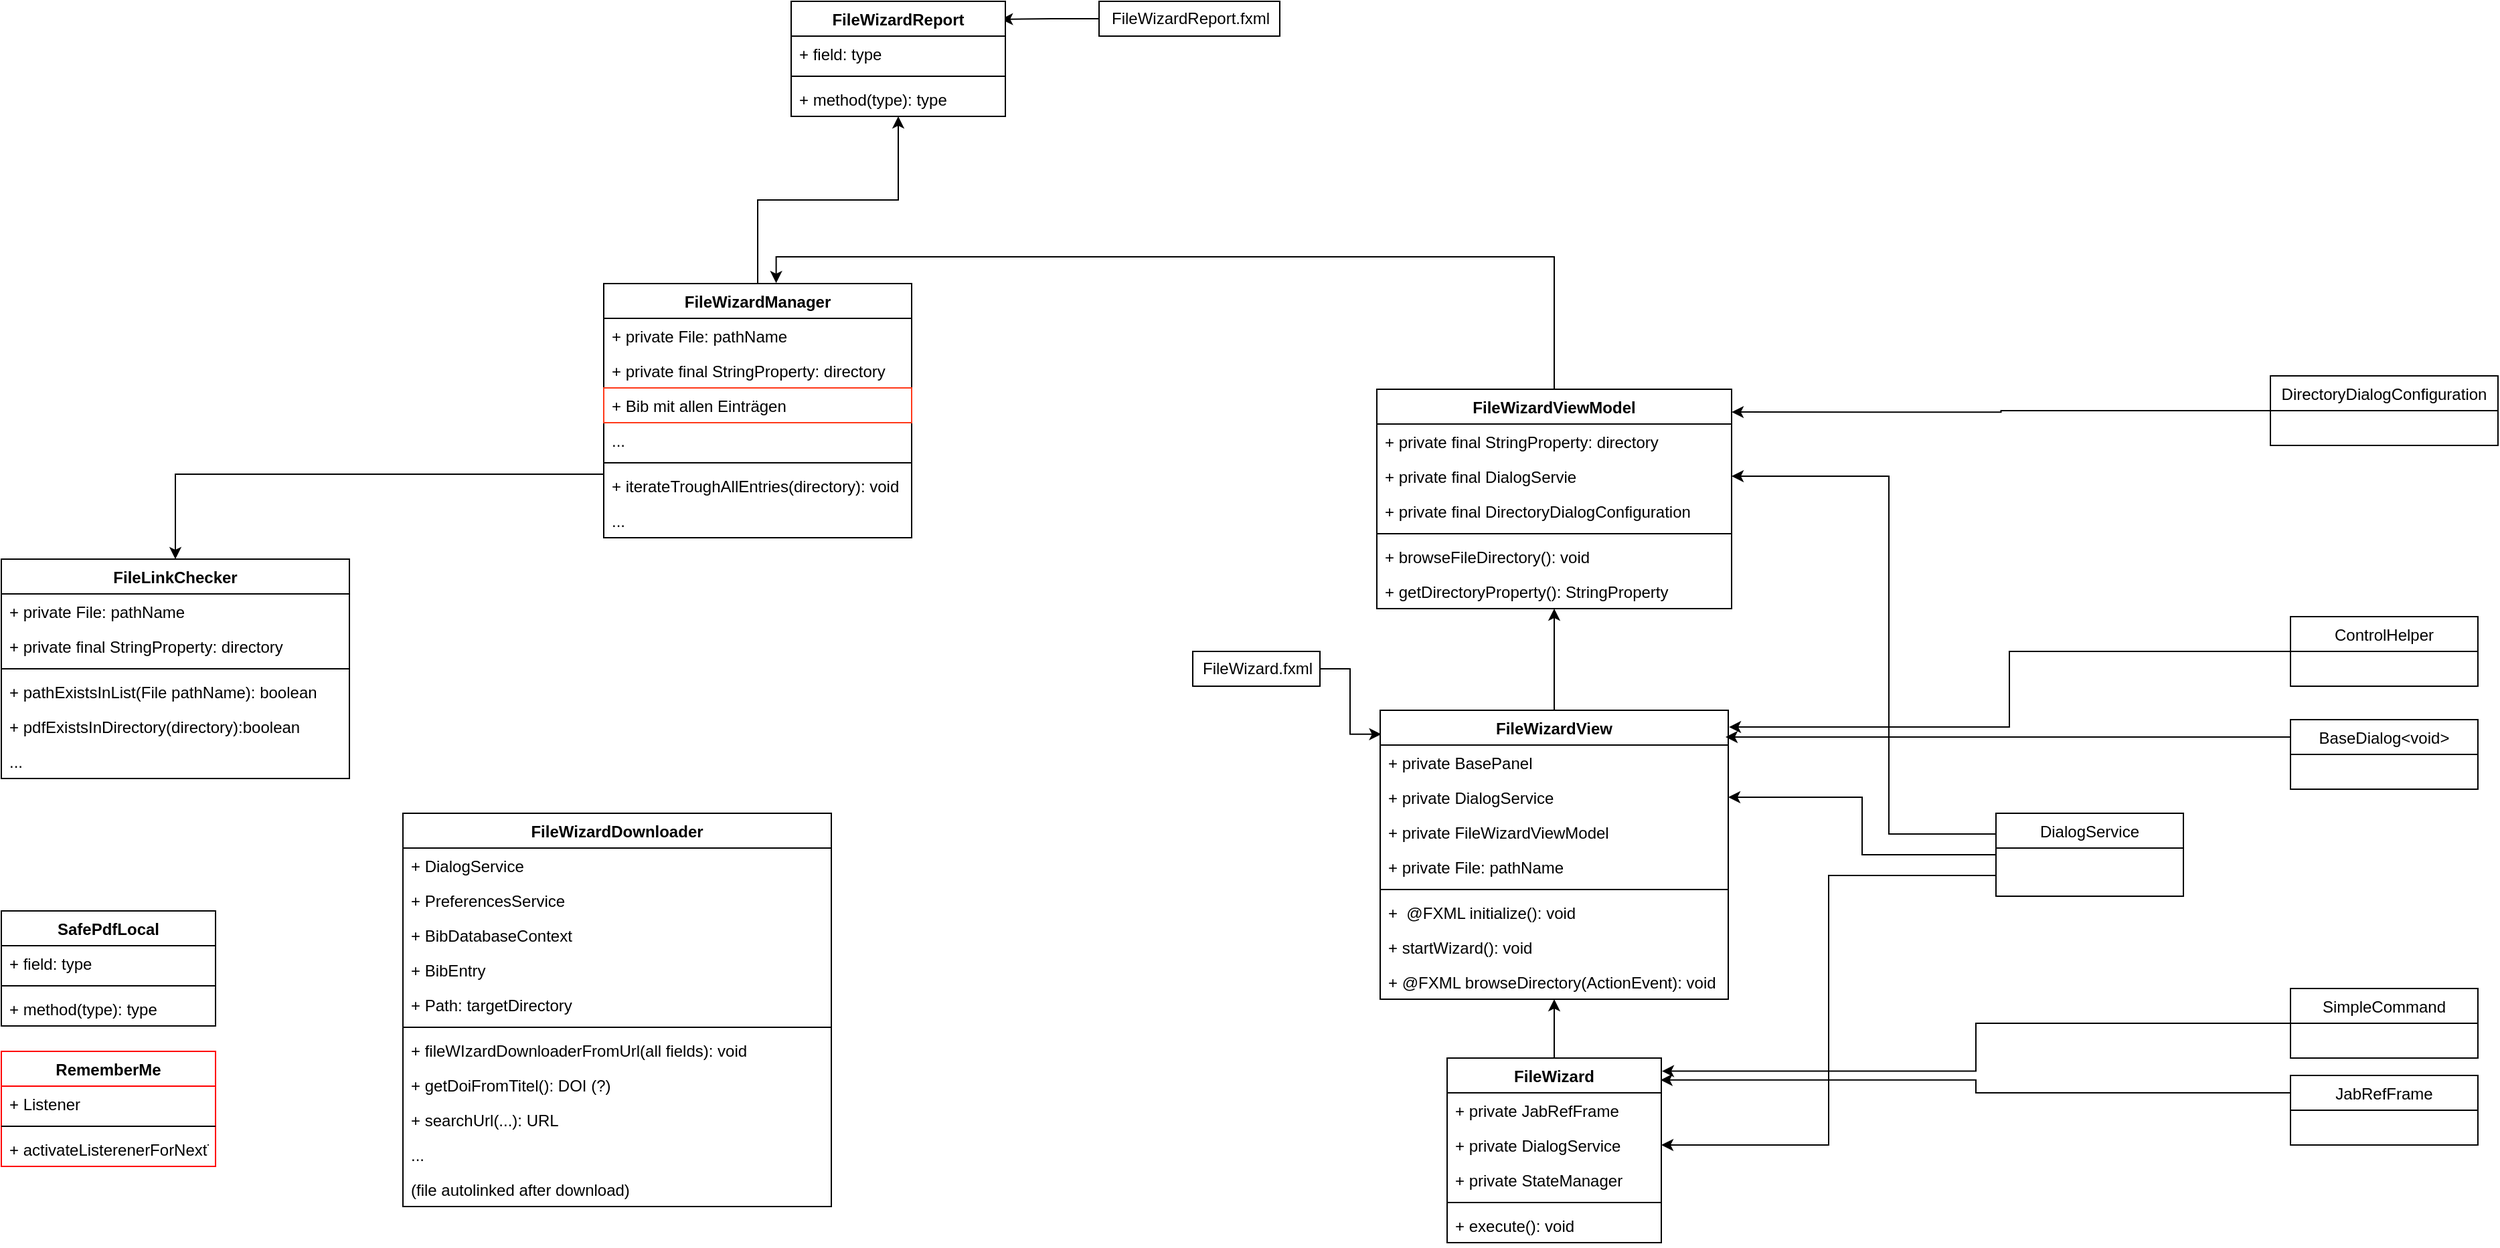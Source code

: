 <mxfile version="13.8.9-1" type="github">
  <diagram id="nH_de2U-jFfcsGRk_HyX" name="Page-1">
    <mxGraphModel dx="2398" dy="1882" grid="1" gridSize="10" guides="1" tooltips="1" connect="1" arrows="1" fold="1" page="1" pageScale="1" pageWidth="827" pageHeight="1169" math="0" shadow="0">
      <root>
        <mxCell id="0" />
        <mxCell id="1" parent="0" />
        <mxCell id="6ftEPY7mpiSn2tfnwOEc-1" style="edgeStyle=orthogonalEdgeStyle;rounded=0;orthogonalLoop=1;jettySize=auto;html=1;exitX=0;exitY=0.25;exitDx=0;exitDy=0;entryX=0.996;entryY=0.119;entryDx=0;entryDy=0;entryPerimeter=0;" edge="1" parent="1" source="6ftEPY7mpiSn2tfnwOEc-2" target="6ftEPY7mpiSn2tfnwOEc-16">
          <mxGeometry relative="1" as="geometry" />
        </mxCell>
        <mxCell id="6ftEPY7mpiSn2tfnwOEc-2" value="JabRefFrame" style="swimlane;fontStyle=0;childLayout=stackLayout;horizontal=1;startSize=26;fillColor=none;horizontalStack=0;resizeParent=1;resizeParentMax=0;resizeLast=0;collapsible=1;marginBottom=0;" vertex="1" parent="1">
          <mxGeometry x="1330" y="603" width="140" height="52" as="geometry" />
        </mxCell>
        <mxCell id="6ftEPY7mpiSn2tfnwOEc-3" style="edgeStyle=orthogonalEdgeStyle;rounded=0;orthogonalLoop=1;jettySize=auto;html=1;exitX=0;exitY=0.5;exitDx=0;exitDy=0;entryX=1.002;entryY=0.058;entryDx=0;entryDy=0;entryPerimeter=0;" edge="1" parent="1" source="6ftEPY7mpiSn2tfnwOEc-4" target="6ftEPY7mpiSn2tfnwOEc-6">
          <mxGeometry relative="1" as="geometry">
            <mxPoint x="901" y="340" as="targetPoint" />
          </mxGeometry>
        </mxCell>
        <mxCell id="6ftEPY7mpiSn2tfnwOEc-4" value="ControlHelper" style="swimlane;fontStyle=0;childLayout=stackLayout;horizontal=1;startSize=26;fillColor=none;horizontalStack=0;resizeParent=1;resizeParentMax=0;resizeLast=0;collapsible=1;marginBottom=0;" vertex="1" parent="1">
          <mxGeometry x="1330" y="260" width="140" height="52" as="geometry" />
        </mxCell>
        <mxCell id="6ftEPY7mpiSn2tfnwOEc-5" style="edgeStyle=orthogonalEdgeStyle;rounded=0;orthogonalLoop=1;jettySize=auto;html=1;exitX=0.5;exitY=0;exitDx=0;exitDy=0;" edge="1" parent="1" source="6ftEPY7mpiSn2tfnwOEc-6" target="6ftEPY7mpiSn2tfnwOEc-33">
          <mxGeometry relative="1" as="geometry" />
        </mxCell>
        <mxCell id="6ftEPY7mpiSn2tfnwOEc-6" value="FileWizardView" style="swimlane;fontStyle=1;align=center;verticalAlign=top;childLayout=stackLayout;horizontal=1;startSize=26;horizontalStack=0;resizeParent=1;resizeParentMax=0;resizeLast=0;collapsible=1;marginBottom=0;" vertex="1" parent="1">
          <mxGeometry x="650" y="330" width="260" height="216" as="geometry" />
        </mxCell>
        <mxCell id="6ftEPY7mpiSn2tfnwOEc-7" value="+ private BasePanel" style="text;strokeColor=none;fillColor=none;align=left;verticalAlign=top;spacingLeft=4;spacingRight=4;overflow=hidden;rotatable=0;points=[[0,0.5],[1,0.5]];portConstraint=eastwest;" vertex="1" parent="6ftEPY7mpiSn2tfnwOEc-6">
          <mxGeometry y="26" width="260" height="26" as="geometry" />
        </mxCell>
        <mxCell id="6ftEPY7mpiSn2tfnwOEc-8" value="+ private DialogService" style="text;strokeColor=none;fillColor=none;align=left;verticalAlign=top;spacingLeft=4;spacingRight=4;overflow=hidden;rotatable=0;points=[[0,0.5],[1,0.5]];portConstraint=eastwest;" vertex="1" parent="6ftEPY7mpiSn2tfnwOEc-6">
          <mxGeometry y="52" width="260" height="26" as="geometry" />
        </mxCell>
        <mxCell id="6ftEPY7mpiSn2tfnwOEc-9" value="+ private FileWizardViewModel" style="text;strokeColor=none;fillColor=none;align=left;verticalAlign=top;spacingLeft=4;spacingRight=4;overflow=hidden;rotatable=0;points=[[0,0.5],[1,0.5]];portConstraint=eastwest;" vertex="1" parent="6ftEPY7mpiSn2tfnwOEc-6">
          <mxGeometry y="78" width="260" height="26" as="geometry" />
        </mxCell>
        <mxCell id="6ftEPY7mpiSn2tfnwOEc-10" value="+ private File: pathName" style="text;strokeColor=none;fillColor=none;align=left;verticalAlign=top;spacingLeft=4;spacingRight=4;overflow=hidden;rotatable=0;points=[[0,0.5],[1,0.5]];portConstraint=eastwest;" vertex="1" parent="6ftEPY7mpiSn2tfnwOEc-6">
          <mxGeometry y="104" width="260" height="26" as="geometry" />
        </mxCell>
        <mxCell id="6ftEPY7mpiSn2tfnwOEc-11" value="" style="line;strokeWidth=1;fillColor=none;align=left;verticalAlign=middle;spacingTop=-1;spacingLeft=3;spacingRight=3;rotatable=0;labelPosition=right;points=[];portConstraint=eastwest;" vertex="1" parent="6ftEPY7mpiSn2tfnwOEc-6">
          <mxGeometry y="130" width="260" height="8" as="geometry" />
        </mxCell>
        <mxCell id="6ftEPY7mpiSn2tfnwOEc-12" value="+  @FXML initialize(): void" style="text;strokeColor=none;fillColor=none;align=left;verticalAlign=top;spacingLeft=4;spacingRight=4;overflow=hidden;rotatable=0;points=[[0,0.5],[1,0.5]];portConstraint=eastwest;" vertex="1" parent="6ftEPY7mpiSn2tfnwOEc-6">
          <mxGeometry y="138" width="260" height="26" as="geometry" />
        </mxCell>
        <mxCell id="6ftEPY7mpiSn2tfnwOEc-13" value="+ startWizard(): void" style="text;strokeColor=none;fillColor=none;align=left;verticalAlign=top;spacingLeft=4;spacingRight=4;overflow=hidden;rotatable=0;points=[[0,0.5],[1,0.5]];portConstraint=eastwest;" vertex="1" parent="6ftEPY7mpiSn2tfnwOEc-6">
          <mxGeometry y="164" width="260" height="26" as="geometry" />
        </mxCell>
        <mxCell id="6ftEPY7mpiSn2tfnwOEc-14" value="+ @FXML browseDirectory(ActionEvent): void" style="text;strokeColor=none;fillColor=none;align=left;verticalAlign=top;spacingLeft=4;spacingRight=4;overflow=hidden;rotatable=0;points=[[0,0.5],[1,0.5]];portConstraint=eastwest;" vertex="1" parent="6ftEPY7mpiSn2tfnwOEc-6">
          <mxGeometry y="190" width="260" height="26" as="geometry" />
        </mxCell>
        <mxCell id="6ftEPY7mpiSn2tfnwOEc-15" style="edgeStyle=orthogonalEdgeStyle;rounded=0;orthogonalLoop=1;jettySize=auto;html=1;exitX=0.5;exitY=0;exitDx=0;exitDy=0;" edge="1" parent="1" source="6ftEPY7mpiSn2tfnwOEc-16" target="6ftEPY7mpiSn2tfnwOEc-6">
          <mxGeometry relative="1" as="geometry" />
        </mxCell>
        <mxCell id="6ftEPY7mpiSn2tfnwOEc-16" value="FileWizard" style="swimlane;fontStyle=1;align=center;verticalAlign=top;childLayout=stackLayout;horizontal=1;startSize=26;horizontalStack=0;resizeParent=1;resizeParentMax=0;resizeLast=0;collapsible=1;marginBottom=0;" vertex="1" parent="1">
          <mxGeometry x="700" y="590" width="160" height="138" as="geometry" />
        </mxCell>
        <mxCell id="6ftEPY7mpiSn2tfnwOEc-17" value="+ private JabRefFrame" style="text;strokeColor=none;fillColor=none;align=left;verticalAlign=top;spacingLeft=4;spacingRight=4;overflow=hidden;rotatable=0;points=[[0,0.5],[1,0.5]];portConstraint=eastwest;" vertex="1" parent="6ftEPY7mpiSn2tfnwOEc-16">
          <mxGeometry y="26" width="160" height="26" as="geometry" />
        </mxCell>
        <mxCell id="6ftEPY7mpiSn2tfnwOEc-18" value="+ private DialogService" style="text;strokeColor=none;fillColor=none;align=left;verticalAlign=top;spacingLeft=4;spacingRight=4;overflow=hidden;rotatable=0;points=[[0,0.5],[1,0.5]];portConstraint=eastwest;" vertex="1" parent="6ftEPY7mpiSn2tfnwOEc-16">
          <mxGeometry y="52" width="160" height="26" as="geometry" />
        </mxCell>
        <mxCell id="6ftEPY7mpiSn2tfnwOEc-19" value="+ private StateManager" style="text;strokeColor=none;fillColor=none;align=left;verticalAlign=top;spacingLeft=4;spacingRight=4;overflow=hidden;rotatable=0;points=[[0,0.5],[1,0.5]];portConstraint=eastwest;" vertex="1" parent="6ftEPY7mpiSn2tfnwOEc-16">
          <mxGeometry y="78" width="160" height="26" as="geometry" />
        </mxCell>
        <mxCell id="6ftEPY7mpiSn2tfnwOEc-20" value="" style="line;strokeWidth=1;fillColor=none;align=left;verticalAlign=middle;spacingTop=-1;spacingLeft=3;spacingRight=3;rotatable=0;labelPosition=right;points=[];portConstraint=eastwest;" vertex="1" parent="6ftEPY7mpiSn2tfnwOEc-16">
          <mxGeometry y="104" width="160" height="8" as="geometry" />
        </mxCell>
        <mxCell id="6ftEPY7mpiSn2tfnwOEc-21" value="+ execute(): void" style="text;strokeColor=none;fillColor=none;align=left;verticalAlign=top;spacingLeft=4;spacingRight=4;overflow=hidden;rotatable=0;points=[[0,0.5],[1,0.5]];portConstraint=eastwest;" vertex="1" parent="6ftEPY7mpiSn2tfnwOEc-16">
          <mxGeometry y="112" width="160" height="26" as="geometry" />
        </mxCell>
        <mxCell id="6ftEPY7mpiSn2tfnwOEc-22" style="edgeStyle=orthogonalEdgeStyle;rounded=0;orthogonalLoop=1;jettySize=auto;html=1;exitX=0;exitY=0.5;exitDx=0;exitDy=0;entryX=0.979;entryY=0.156;entryDx=0;entryDy=0;entryPerimeter=0;" edge="1" parent="1" source="6ftEPY7mpiSn2tfnwOEc-23" target="6ftEPY7mpiSn2tfnwOEc-54">
          <mxGeometry relative="1" as="geometry" />
        </mxCell>
        <mxCell id="6ftEPY7mpiSn2tfnwOEc-23" value="FileWizardReport.fxml" style="html=1;" vertex="1" parent="1">
          <mxGeometry x="440" y="-200" width="135" height="26" as="geometry" />
        </mxCell>
        <mxCell id="6ftEPY7mpiSn2tfnwOEc-24" style="edgeStyle=orthogonalEdgeStyle;rounded=0;orthogonalLoop=1;jettySize=auto;html=1;exitX=1;exitY=0.5;exitDx=0;exitDy=0;entryX=0.003;entryY=0.083;entryDx=0;entryDy=0;entryPerimeter=0;" edge="1" parent="1" source="6ftEPY7mpiSn2tfnwOEc-25" target="6ftEPY7mpiSn2tfnwOEc-6">
          <mxGeometry relative="1" as="geometry" />
        </mxCell>
        <mxCell id="6ftEPY7mpiSn2tfnwOEc-25" value="FileWizard.fxml" style="html=1;" vertex="1" parent="1">
          <mxGeometry x="510" y="286" width="95" height="26" as="geometry" />
        </mxCell>
        <mxCell id="6ftEPY7mpiSn2tfnwOEc-26" style="edgeStyle=orthogonalEdgeStyle;rounded=0;orthogonalLoop=1;jettySize=auto;html=1;exitX=0;exitY=0.75;exitDx=0;exitDy=0;entryX=1;entryY=0.5;entryDx=0;entryDy=0;" edge="1" parent="1" source="6ftEPY7mpiSn2tfnwOEc-29" target="6ftEPY7mpiSn2tfnwOEc-18">
          <mxGeometry relative="1" as="geometry" />
        </mxCell>
        <mxCell id="6ftEPY7mpiSn2tfnwOEc-27" style="edgeStyle=orthogonalEdgeStyle;rounded=0;orthogonalLoop=1;jettySize=auto;html=1;exitX=0;exitY=0.5;exitDx=0;exitDy=0;entryX=1;entryY=0.5;entryDx=0;entryDy=0;" edge="1" parent="1" source="6ftEPY7mpiSn2tfnwOEc-29" target="6ftEPY7mpiSn2tfnwOEc-8">
          <mxGeometry relative="1" as="geometry" />
        </mxCell>
        <mxCell id="6ftEPY7mpiSn2tfnwOEc-28" style="edgeStyle=orthogonalEdgeStyle;rounded=0;orthogonalLoop=1;jettySize=auto;html=1;exitX=0;exitY=0.25;exitDx=0;exitDy=0;entryX=1;entryY=0.5;entryDx=0;entryDy=0;" edge="1" parent="1" source="6ftEPY7mpiSn2tfnwOEc-29" target="6ftEPY7mpiSn2tfnwOEc-35">
          <mxGeometry relative="1" as="geometry">
            <Array as="points">
              <mxPoint x="1030" y="423" />
              <mxPoint x="1030" y="155" />
            </Array>
          </mxGeometry>
        </mxCell>
        <mxCell id="6ftEPY7mpiSn2tfnwOEc-29" value="DialogService" style="swimlane;fontStyle=0;childLayout=stackLayout;horizontal=1;startSize=26;fillColor=none;horizontalStack=0;resizeParent=1;resizeParentMax=0;resizeLast=0;collapsible=1;marginBottom=0;" vertex="1" parent="1">
          <mxGeometry x="1110" y="407" width="140" height="62" as="geometry" />
        </mxCell>
        <mxCell id="6ftEPY7mpiSn2tfnwOEc-30" style="edgeStyle=orthogonalEdgeStyle;rounded=0;orthogonalLoop=1;jettySize=auto;html=1;exitX=0;exitY=0.5;exitDx=0;exitDy=0;entryX=1;entryY=0.104;entryDx=0;entryDy=0;entryPerimeter=0;" edge="1" parent="1" source="6ftEPY7mpiSn2tfnwOEc-31" target="6ftEPY7mpiSn2tfnwOEc-33">
          <mxGeometry relative="1" as="geometry" />
        </mxCell>
        <mxCell id="6ftEPY7mpiSn2tfnwOEc-31" value="DirectoryDialogConfiguration" style="swimlane;fontStyle=0;childLayout=stackLayout;horizontal=1;startSize=26;fillColor=none;horizontalStack=0;resizeParent=1;resizeParentMax=0;resizeLast=0;collapsible=1;marginBottom=0;" vertex="1" parent="1">
          <mxGeometry x="1315" y="80" width="170" height="52" as="geometry" />
        </mxCell>
        <mxCell id="6ftEPY7mpiSn2tfnwOEc-32" style="edgeStyle=orthogonalEdgeStyle;rounded=0;orthogonalLoop=1;jettySize=auto;html=1;exitX=0.5;exitY=0;exitDx=0;exitDy=0;entryX=0.56;entryY=-0.002;entryDx=0;entryDy=0;entryPerimeter=0;" edge="1" parent="1" source="6ftEPY7mpiSn2tfnwOEc-33" target="6ftEPY7mpiSn2tfnwOEc-46">
          <mxGeometry relative="1" as="geometry" />
        </mxCell>
        <mxCell id="6ftEPY7mpiSn2tfnwOEc-33" value="FileWizardViewModel" style="swimlane;fontStyle=1;align=center;verticalAlign=top;childLayout=stackLayout;horizontal=1;startSize=26;horizontalStack=0;resizeParent=1;resizeParentMax=0;resizeLast=0;collapsible=1;marginBottom=0;" vertex="1" parent="1">
          <mxGeometry x="647.5" y="90" width="265" height="164" as="geometry" />
        </mxCell>
        <mxCell id="6ftEPY7mpiSn2tfnwOEc-34" value="+ private final StringProperty: directory" style="text;strokeColor=none;fillColor=none;align=left;verticalAlign=top;spacingLeft=4;spacingRight=4;overflow=hidden;rotatable=0;points=[[0,0.5],[1,0.5]];portConstraint=eastwest;" vertex="1" parent="6ftEPY7mpiSn2tfnwOEc-33">
          <mxGeometry y="26" width="265" height="26" as="geometry" />
        </mxCell>
        <mxCell id="6ftEPY7mpiSn2tfnwOEc-35" value="+ private final DialogServie" style="text;strokeColor=none;fillColor=none;align=left;verticalAlign=top;spacingLeft=4;spacingRight=4;overflow=hidden;rotatable=0;points=[[0,0.5],[1,0.5]];portConstraint=eastwest;" vertex="1" parent="6ftEPY7mpiSn2tfnwOEc-33">
          <mxGeometry y="52" width="265" height="26" as="geometry" />
        </mxCell>
        <mxCell id="6ftEPY7mpiSn2tfnwOEc-36" value="+ private final DirectoryDialogConfiguration" style="text;strokeColor=none;fillColor=none;align=left;verticalAlign=top;spacingLeft=4;spacingRight=4;overflow=hidden;rotatable=0;points=[[0,0.5],[1,0.5]];portConstraint=eastwest;" vertex="1" parent="6ftEPY7mpiSn2tfnwOEc-33">
          <mxGeometry y="78" width="265" height="26" as="geometry" />
        </mxCell>
        <mxCell id="6ftEPY7mpiSn2tfnwOEc-37" value="" style="line;strokeWidth=1;fillColor=none;align=left;verticalAlign=middle;spacingTop=-1;spacingLeft=3;spacingRight=3;rotatable=0;labelPosition=right;points=[];portConstraint=eastwest;" vertex="1" parent="6ftEPY7mpiSn2tfnwOEc-33">
          <mxGeometry y="104" width="265" height="8" as="geometry" />
        </mxCell>
        <mxCell id="6ftEPY7mpiSn2tfnwOEc-38" value="+ browseFileDirectory(): void" style="text;strokeColor=none;fillColor=none;align=left;verticalAlign=top;spacingLeft=4;spacingRight=4;overflow=hidden;rotatable=0;points=[[0,0.5],[1,0.5]];portConstraint=eastwest;" vertex="1" parent="6ftEPY7mpiSn2tfnwOEc-33">
          <mxGeometry y="112" width="265" height="26" as="geometry" />
        </mxCell>
        <mxCell id="6ftEPY7mpiSn2tfnwOEc-39" value="+ getDirectoryProperty(): StringProperty " style="text;strokeColor=none;fillColor=none;align=left;verticalAlign=top;spacingLeft=4;spacingRight=4;overflow=hidden;rotatable=0;points=[[0,0.5],[1,0.5]];portConstraint=eastwest;" vertex="1" parent="6ftEPY7mpiSn2tfnwOEc-33">
          <mxGeometry y="138" width="265" height="26" as="geometry" />
        </mxCell>
        <mxCell id="6ftEPY7mpiSn2tfnwOEc-40" style="edgeStyle=orthogonalEdgeStyle;rounded=0;orthogonalLoop=1;jettySize=auto;html=1;exitX=0;exitY=0.25;exitDx=0;exitDy=0;" edge="1" parent="1" source="6ftEPY7mpiSn2tfnwOEc-41">
          <mxGeometry relative="1" as="geometry">
            <mxPoint x="908" y="350" as="targetPoint" />
            <Array as="points">
              <mxPoint x="908" y="350" />
            </Array>
          </mxGeometry>
        </mxCell>
        <mxCell id="6ftEPY7mpiSn2tfnwOEc-41" value="BaseDialog&lt;void&gt;" style="swimlane;fontStyle=0;childLayout=stackLayout;horizontal=1;startSize=26;fillColor=none;horizontalStack=0;resizeParent=1;resizeParentMax=0;resizeLast=0;collapsible=1;marginBottom=0;" vertex="1" parent="1">
          <mxGeometry x="1330" y="337" width="140" height="52" as="geometry" />
        </mxCell>
        <mxCell id="6ftEPY7mpiSn2tfnwOEc-42" style="edgeStyle=orthogonalEdgeStyle;rounded=0;orthogonalLoop=1;jettySize=auto;html=1;exitX=0;exitY=0.5;exitDx=0;exitDy=0;entryX=1.003;entryY=0.071;entryDx=0;entryDy=0;entryPerimeter=0;" edge="1" parent="1" source="6ftEPY7mpiSn2tfnwOEc-43" target="6ftEPY7mpiSn2tfnwOEc-16">
          <mxGeometry relative="1" as="geometry" />
        </mxCell>
        <mxCell id="6ftEPY7mpiSn2tfnwOEc-43" value="SimpleCommand" style="swimlane;fontStyle=0;childLayout=stackLayout;horizontal=1;startSize=26;fillColor=none;horizontalStack=0;resizeParent=1;resizeParentMax=0;resizeLast=0;collapsible=1;marginBottom=0;" vertex="1" parent="1">
          <mxGeometry x="1330" y="538" width="140" height="52" as="geometry" />
        </mxCell>
        <mxCell id="6ftEPY7mpiSn2tfnwOEc-44" style="edgeStyle=orthogonalEdgeStyle;rounded=0;orthogonalLoop=1;jettySize=auto;html=1;exitX=0.5;exitY=0;exitDx=0;exitDy=0;" edge="1" parent="1" source="6ftEPY7mpiSn2tfnwOEc-46" target="6ftEPY7mpiSn2tfnwOEc-54">
          <mxGeometry relative="1" as="geometry" />
        </mxCell>
        <mxCell id="6ftEPY7mpiSn2tfnwOEc-45" style="edgeStyle=orthogonalEdgeStyle;rounded=0;orthogonalLoop=1;jettySize=auto;html=1;exitX=0;exitY=0.75;exitDx=0;exitDy=0;entryX=0.5;entryY=0;entryDx=0;entryDy=0;" edge="1" parent="1" source="6ftEPY7mpiSn2tfnwOEc-46" target="6ftEPY7mpiSn2tfnwOEc-58">
          <mxGeometry relative="1" as="geometry" />
        </mxCell>
        <mxCell id="6ftEPY7mpiSn2tfnwOEc-46" value="FileWizardManager" style="swimlane;fontStyle=1;align=center;verticalAlign=top;childLayout=stackLayout;horizontal=1;startSize=26;horizontalStack=0;resizeParent=1;resizeParentMax=0;resizeLast=0;collapsible=1;marginBottom=0;" vertex="1" parent="1">
          <mxGeometry x="70" y="11" width="230" height="190" as="geometry" />
        </mxCell>
        <mxCell id="6ftEPY7mpiSn2tfnwOEc-47" value="+ private File: pathName" style="text;strokeColor=none;fillColor=none;align=left;verticalAlign=top;spacingLeft=4;spacingRight=4;overflow=hidden;rotatable=0;points=[[0,0.5],[1,0.5]];portConstraint=eastwest;" vertex="1" parent="6ftEPY7mpiSn2tfnwOEc-46">
          <mxGeometry y="26" width="230" height="26" as="geometry" />
        </mxCell>
        <mxCell id="6ftEPY7mpiSn2tfnwOEc-48" value="+ private final StringProperty: directory" style="text;strokeColor=none;fillColor=none;align=left;verticalAlign=top;spacingLeft=4;spacingRight=4;overflow=hidden;rotatable=0;points=[[0,0.5],[1,0.5]];portConstraint=eastwest;" vertex="1" parent="6ftEPY7mpiSn2tfnwOEc-46">
          <mxGeometry y="52" width="230" height="26" as="geometry" />
        </mxCell>
        <mxCell id="6ftEPY7mpiSn2tfnwOEc-49" value="+ Bib mit allen Einträgen" style="text;strokeColor=#FF3819;fillColor=none;align=left;verticalAlign=top;spacingLeft=4;spacingRight=4;overflow=hidden;rotatable=0;points=[[0,0.5],[1,0.5]];portConstraint=eastwest;" vertex="1" parent="6ftEPY7mpiSn2tfnwOEc-46">
          <mxGeometry y="78" width="230" height="26" as="geometry" />
        </mxCell>
        <mxCell id="6ftEPY7mpiSn2tfnwOEc-50" value="..." style="text;strokeColor=none;fillColor=none;align=left;verticalAlign=top;spacingLeft=4;spacingRight=4;overflow=hidden;rotatable=0;points=[[0,0.5],[1,0.5]];portConstraint=eastwest;" vertex="1" parent="6ftEPY7mpiSn2tfnwOEc-46">
          <mxGeometry y="104" width="230" height="26" as="geometry" />
        </mxCell>
        <mxCell id="6ftEPY7mpiSn2tfnwOEc-51" value="" style="line;strokeWidth=1;fillColor=none;align=left;verticalAlign=middle;spacingTop=-1;spacingLeft=3;spacingRight=3;rotatable=0;labelPosition=right;points=[];portConstraint=eastwest;" vertex="1" parent="6ftEPY7mpiSn2tfnwOEc-46">
          <mxGeometry y="130" width="230" height="8" as="geometry" />
        </mxCell>
        <mxCell id="6ftEPY7mpiSn2tfnwOEc-52" value="+ iterateTroughAllEntries(directory): void" style="text;strokeColor=none;fillColor=none;align=left;verticalAlign=top;spacingLeft=4;spacingRight=4;overflow=hidden;rotatable=0;points=[[0,0.5],[1,0.5]];portConstraint=eastwest;" vertex="1" parent="6ftEPY7mpiSn2tfnwOEc-46">
          <mxGeometry y="138" width="230" height="26" as="geometry" />
        </mxCell>
        <mxCell id="6ftEPY7mpiSn2tfnwOEc-53" value="..." style="text;strokeColor=none;fillColor=none;align=left;verticalAlign=top;spacingLeft=4;spacingRight=4;overflow=hidden;rotatable=0;points=[[0,0.5],[1,0.5]];portConstraint=eastwest;" vertex="1" parent="6ftEPY7mpiSn2tfnwOEc-46">
          <mxGeometry y="164" width="230" height="26" as="geometry" />
        </mxCell>
        <mxCell id="6ftEPY7mpiSn2tfnwOEc-54" value="FileWizardReport" style="swimlane;fontStyle=1;align=center;verticalAlign=top;childLayout=stackLayout;horizontal=1;startSize=26;horizontalStack=0;resizeParent=1;resizeParentMax=0;resizeLast=0;collapsible=1;marginBottom=0;" vertex="1" parent="1">
          <mxGeometry x="210" y="-200" width="160" height="86" as="geometry" />
        </mxCell>
        <mxCell id="6ftEPY7mpiSn2tfnwOEc-55" value="+ field: type" style="text;strokeColor=none;fillColor=none;align=left;verticalAlign=top;spacingLeft=4;spacingRight=4;overflow=hidden;rotatable=0;points=[[0,0.5],[1,0.5]];portConstraint=eastwest;" vertex="1" parent="6ftEPY7mpiSn2tfnwOEc-54">
          <mxGeometry y="26" width="160" height="26" as="geometry" />
        </mxCell>
        <mxCell id="6ftEPY7mpiSn2tfnwOEc-56" value="" style="line;strokeWidth=1;fillColor=none;align=left;verticalAlign=middle;spacingTop=-1;spacingLeft=3;spacingRight=3;rotatable=0;labelPosition=right;points=[];portConstraint=eastwest;" vertex="1" parent="6ftEPY7mpiSn2tfnwOEc-54">
          <mxGeometry y="52" width="160" height="8" as="geometry" />
        </mxCell>
        <mxCell id="6ftEPY7mpiSn2tfnwOEc-57" value="+ method(type): type" style="text;strokeColor=none;fillColor=none;align=left;verticalAlign=top;spacingLeft=4;spacingRight=4;overflow=hidden;rotatable=0;points=[[0,0.5],[1,0.5]];portConstraint=eastwest;" vertex="1" parent="6ftEPY7mpiSn2tfnwOEc-54">
          <mxGeometry y="60" width="160" height="26" as="geometry" />
        </mxCell>
        <mxCell id="6ftEPY7mpiSn2tfnwOEc-58" value="FileLinkChecker" style="swimlane;fontStyle=1;align=center;verticalAlign=top;childLayout=stackLayout;horizontal=1;startSize=26;horizontalStack=0;resizeParent=1;resizeParentMax=0;resizeLast=0;collapsible=1;marginBottom=0;" vertex="1" parent="1">
          <mxGeometry x="-380" y="217" width="260" height="164" as="geometry" />
        </mxCell>
        <mxCell id="6ftEPY7mpiSn2tfnwOEc-59" value="+ private File: pathName" style="text;strokeColor=none;fillColor=none;align=left;verticalAlign=top;spacingLeft=4;spacingRight=4;overflow=hidden;rotatable=0;points=[[0,0.5],[1,0.5]];portConstraint=eastwest;" vertex="1" parent="6ftEPY7mpiSn2tfnwOEc-58">
          <mxGeometry y="26" width="260" height="26" as="geometry" />
        </mxCell>
        <mxCell id="6ftEPY7mpiSn2tfnwOEc-60" value="+ private final StringProperty: directory" style="text;strokeColor=none;fillColor=none;align=left;verticalAlign=top;spacingLeft=4;spacingRight=4;overflow=hidden;rotatable=0;points=[[0,0.5],[1,0.5]];portConstraint=eastwest;" vertex="1" parent="6ftEPY7mpiSn2tfnwOEc-58">
          <mxGeometry y="52" width="260" height="26" as="geometry" />
        </mxCell>
        <mxCell id="6ftEPY7mpiSn2tfnwOEc-61" value="" style="line;strokeWidth=1;fillColor=none;align=left;verticalAlign=middle;spacingTop=-1;spacingLeft=3;spacingRight=3;rotatable=0;labelPosition=right;points=[];portConstraint=eastwest;" vertex="1" parent="6ftEPY7mpiSn2tfnwOEc-58">
          <mxGeometry y="78" width="260" height="8" as="geometry" />
        </mxCell>
        <mxCell id="6ftEPY7mpiSn2tfnwOEc-62" value="+ pathExistsInList(File pathName): boolean" style="text;strokeColor=none;fillColor=none;align=left;verticalAlign=top;spacingLeft=4;spacingRight=4;overflow=hidden;rotatable=0;points=[[0,0.5],[1,0.5]];portConstraint=eastwest;" vertex="1" parent="6ftEPY7mpiSn2tfnwOEc-58">
          <mxGeometry y="86" width="260" height="26" as="geometry" />
        </mxCell>
        <mxCell id="6ftEPY7mpiSn2tfnwOEc-63" value="+ pdfExistsInDirectory(directory):boolean" style="text;strokeColor=none;fillColor=none;align=left;verticalAlign=top;spacingLeft=4;spacingRight=4;overflow=hidden;rotatable=0;points=[[0,0.5],[1,0.5]];portConstraint=eastwest;" vertex="1" parent="6ftEPY7mpiSn2tfnwOEc-58">
          <mxGeometry y="112" width="260" height="26" as="geometry" />
        </mxCell>
        <mxCell id="6ftEPY7mpiSn2tfnwOEc-64" value="..." style="text;strokeColor=none;fillColor=none;align=left;verticalAlign=top;spacingLeft=4;spacingRight=4;overflow=hidden;rotatable=0;points=[[0,0.5],[1,0.5]];portConstraint=eastwest;" vertex="1" parent="6ftEPY7mpiSn2tfnwOEc-58">
          <mxGeometry y="138" width="260" height="26" as="geometry" />
        </mxCell>
        <mxCell id="6ftEPY7mpiSn2tfnwOEc-65" value="RememberMe" style="swimlane;fontStyle=1;align=center;verticalAlign=top;childLayout=stackLayout;horizontal=1;startSize=26;horizontalStack=0;resizeParent=1;resizeParentMax=0;resizeLast=0;collapsible=1;marginBottom=0;strokeColor=#FF0000;" vertex="1" parent="1">
          <mxGeometry x="-380" y="585" width="160" height="86" as="geometry" />
        </mxCell>
        <mxCell id="6ftEPY7mpiSn2tfnwOEc-66" value="+ Listener " style="text;strokeColor=none;fillColor=none;align=left;verticalAlign=top;spacingLeft=4;spacingRight=4;overflow=hidden;rotatable=0;points=[[0,0.5],[1,0.5]];portConstraint=eastwest;" vertex="1" parent="6ftEPY7mpiSn2tfnwOEc-65">
          <mxGeometry y="26" width="160" height="26" as="geometry" />
        </mxCell>
        <mxCell id="6ftEPY7mpiSn2tfnwOEc-67" value="" style="line;strokeWidth=1;fillColor=none;align=left;verticalAlign=middle;spacingTop=-1;spacingLeft=3;spacingRight=3;rotatable=0;labelPosition=right;points=[];portConstraint=eastwest;" vertex="1" parent="6ftEPY7mpiSn2tfnwOEc-65">
          <mxGeometry y="52" width="160" height="8" as="geometry" />
        </mxCell>
        <mxCell id="6ftEPY7mpiSn2tfnwOEc-68" value="+ activateListerenerForNextTime(): void" style="text;strokeColor=none;fillColor=none;align=left;verticalAlign=top;spacingLeft=4;spacingRight=4;overflow=hidden;rotatable=0;points=[[0,0.5],[1,0.5]];portConstraint=eastwest;" vertex="1" parent="6ftEPY7mpiSn2tfnwOEc-65">
          <mxGeometry y="60" width="160" height="26" as="geometry" />
        </mxCell>
        <mxCell id="6ftEPY7mpiSn2tfnwOEc-69" value="SafePdfLocal" style="swimlane;fontStyle=1;align=center;verticalAlign=top;childLayout=stackLayout;horizontal=1;startSize=26;horizontalStack=0;resizeParent=1;resizeParentMax=0;resizeLast=0;collapsible=1;marginBottom=0;strokeColor=#000000;" vertex="1" parent="1">
          <mxGeometry x="-380" y="480" width="160" height="86" as="geometry" />
        </mxCell>
        <mxCell id="6ftEPY7mpiSn2tfnwOEc-70" value="+ field: type" style="text;strokeColor=none;fillColor=none;align=left;verticalAlign=top;spacingLeft=4;spacingRight=4;overflow=hidden;rotatable=0;points=[[0,0.5],[1,0.5]];portConstraint=eastwest;" vertex="1" parent="6ftEPY7mpiSn2tfnwOEc-69">
          <mxGeometry y="26" width="160" height="26" as="geometry" />
        </mxCell>
        <mxCell id="6ftEPY7mpiSn2tfnwOEc-71" value="" style="line;strokeWidth=1;fillColor=none;align=left;verticalAlign=middle;spacingTop=-1;spacingLeft=3;spacingRight=3;rotatable=0;labelPosition=right;points=[];portConstraint=eastwest;" vertex="1" parent="6ftEPY7mpiSn2tfnwOEc-69">
          <mxGeometry y="52" width="160" height="8" as="geometry" />
        </mxCell>
        <mxCell id="6ftEPY7mpiSn2tfnwOEc-72" value="+ method(type): type" style="text;strokeColor=none;fillColor=none;align=left;verticalAlign=top;spacingLeft=4;spacingRight=4;overflow=hidden;rotatable=0;points=[[0,0.5],[1,0.5]];portConstraint=eastwest;" vertex="1" parent="6ftEPY7mpiSn2tfnwOEc-69">
          <mxGeometry y="60" width="160" height="26" as="geometry" />
        </mxCell>
        <mxCell id="6ftEPY7mpiSn2tfnwOEc-73" value="FileWizardDownloader" style="swimlane;fontStyle=1;align=center;verticalAlign=top;childLayout=stackLayout;horizontal=1;startSize=26;horizontalStack=0;resizeParent=1;resizeParentMax=0;resizeLast=0;collapsible=1;marginBottom=0;strokeColor=#000000;" vertex="1" parent="1">
          <mxGeometry x="-80" y="407" width="320" height="294" as="geometry" />
        </mxCell>
        <mxCell id="6ftEPY7mpiSn2tfnwOEc-74" value="+ DialogService" style="text;strokeColor=none;fillColor=none;align=left;verticalAlign=top;spacingLeft=4;spacingRight=4;overflow=hidden;rotatable=0;points=[[0,0.5],[1,0.5]];portConstraint=eastwest;" vertex="1" parent="6ftEPY7mpiSn2tfnwOEc-73">
          <mxGeometry y="26" width="320" height="26" as="geometry" />
        </mxCell>
        <mxCell id="6ftEPY7mpiSn2tfnwOEc-75" value="+ PreferencesService" style="text;strokeColor=none;fillColor=none;align=left;verticalAlign=top;spacingLeft=4;spacingRight=4;overflow=hidden;rotatable=0;points=[[0,0.5],[1,0.5]];portConstraint=eastwest;" vertex="1" parent="6ftEPY7mpiSn2tfnwOEc-73">
          <mxGeometry y="52" width="320" height="26" as="geometry" />
        </mxCell>
        <mxCell id="6ftEPY7mpiSn2tfnwOEc-76" value="+ BibDatabaseContext" style="text;strokeColor=none;fillColor=none;align=left;verticalAlign=top;spacingLeft=4;spacingRight=4;overflow=hidden;rotatable=0;points=[[0,0.5],[1,0.5]];portConstraint=eastwest;" vertex="1" parent="6ftEPY7mpiSn2tfnwOEc-73">
          <mxGeometry y="78" width="320" height="26" as="geometry" />
        </mxCell>
        <mxCell id="6ftEPY7mpiSn2tfnwOEc-77" value="+ BibEntry" style="text;strokeColor=none;fillColor=none;align=left;verticalAlign=top;spacingLeft=4;spacingRight=4;overflow=hidden;rotatable=0;points=[[0,0.5],[1,0.5]];portConstraint=eastwest;" vertex="1" parent="6ftEPY7mpiSn2tfnwOEc-73">
          <mxGeometry y="104" width="320" height="26" as="geometry" />
        </mxCell>
        <mxCell id="6ftEPY7mpiSn2tfnwOEc-78" value="+ Path: targetDirectory" style="text;strokeColor=none;fillColor=none;align=left;verticalAlign=top;spacingLeft=4;spacingRight=4;overflow=hidden;rotatable=0;points=[[0,0.5],[1,0.5]];portConstraint=eastwest;" vertex="1" parent="6ftEPY7mpiSn2tfnwOEc-73">
          <mxGeometry y="130" width="320" height="26" as="geometry" />
        </mxCell>
        <mxCell id="6ftEPY7mpiSn2tfnwOEc-79" value="" style="line;strokeWidth=1;fillColor=none;align=left;verticalAlign=middle;spacingTop=-1;spacingLeft=3;spacingRight=3;rotatable=0;labelPosition=right;points=[];portConstraint=eastwest;" vertex="1" parent="6ftEPY7mpiSn2tfnwOEc-73">
          <mxGeometry y="156" width="320" height="8" as="geometry" />
        </mxCell>
        <mxCell id="6ftEPY7mpiSn2tfnwOEc-80" value="+ fileWIzardDownloaderFromUrl(all fields): void" style="text;strokeColor=none;fillColor=none;align=left;verticalAlign=top;spacingLeft=4;spacingRight=4;overflow=hidden;rotatable=0;points=[[0,0.5],[1,0.5]];portConstraint=eastwest;" vertex="1" parent="6ftEPY7mpiSn2tfnwOEc-73">
          <mxGeometry y="164" width="320" height="26" as="geometry" />
        </mxCell>
        <mxCell id="6ftEPY7mpiSn2tfnwOEc-81" value="+ getDoiFromTitel(): DOI (?)" style="text;strokeColor=none;fillColor=none;align=left;verticalAlign=top;spacingLeft=4;spacingRight=4;overflow=hidden;rotatable=0;points=[[0,0.5],[1,0.5]];portConstraint=eastwest;" vertex="1" parent="6ftEPY7mpiSn2tfnwOEc-73">
          <mxGeometry y="190" width="320" height="26" as="geometry" />
        </mxCell>
        <mxCell id="6ftEPY7mpiSn2tfnwOEc-82" value="+ searchUrl(...): URL" style="text;strokeColor=none;fillColor=none;align=left;verticalAlign=top;spacingLeft=4;spacingRight=4;overflow=hidden;rotatable=0;points=[[0,0.5],[1,0.5]];portConstraint=eastwest;" vertex="1" parent="6ftEPY7mpiSn2tfnwOEc-73">
          <mxGeometry y="216" width="320" height="26" as="geometry" />
        </mxCell>
        <mxCell id="6ftEPY7mpiSn2tfnwOEc-83" value="..." style="text;strokeColor=none;fillColor=none;align=left;verticalAlign=top;spacingLeft=4;spacingRight=4;overflow=hidden;rotatable=0;points=[[0,0.5],[1,0.5]];portConstraint=eastwest;" vertex="1" parent="6ftEPY7mpiSn2tfnwOEc-73">
          <mxGeometry y="242" width="320" height="26" as="geometry" />
        </mxCell>
        <mxCell id="6ftEPY7mpiSn2tfnwOEc-84" value="(file autolinked after download)" style="text;strokeColor=none;fillColor=none;align=left;verticalAlign=top;spacingLeft=4;spacingRight=4;overflow=hidden;rotatable=0;points=[[0,0.5],[1,0.5]];portConstraint=eastwest;" vertex="1" parent="6ftEPY7mpiSn2tfnwOEc-73">
          <mxGeometry y="268" width="320" height="26" as="geometry" />
        </mxCell>
      </root>
    </mxGraphModel>
  </diagram>
</mxfile>
